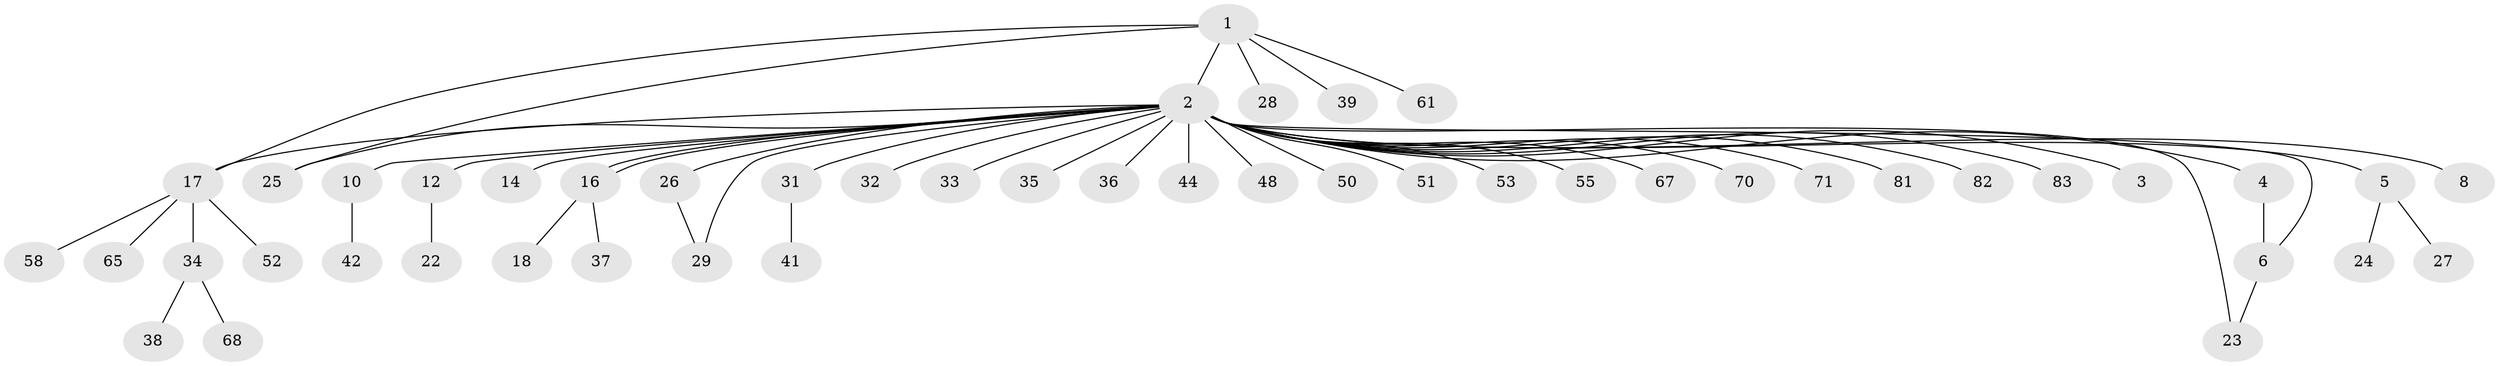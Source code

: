 // original degree distribution, {6: 0.03614457831325301, 21: 0.012048192771084338, 1: 0.6265060240963856, 3: 0.08433734939759036, 15: 0.012048192771084338, 7: 0.012048192771084338, 2: 0.1686746987951807, 5: 0.024096385542168676, 4: 0.024096385542168676}
// Generated by graph-tools (version 1.1) at 2025/18/03/04/25 18:18:21]
// undirected, 49 vertices, 54 edges
graph export_dot {
graph [start="1"]
  node [color=gray90,style=filled];
  1;
  2 [super="+13+9+15+7"];
  3;
  4 [super="+43"];
  5;
  6 [super="+20"];
  8;
  10 [super="+57"];
  12;
  14;
  16 [super="+19"];
  17;
  18;
  22;
  23 [super="+79+63"];
  24;
  25 [super="+45"];
  26;
  27;
  28;
  29;
  31;
  32;
  33 [super="+74+66+40"];
  34;
  35;
  36 [super="+47"];
  37;
  38;
  39;
  41;
  42;
  44 [super="+60+62"];
  48 [super="+49"];
  50;
  51 [super="+69"];
  52 [super="+78"];
  53;
  55 [super="+59"];
  58;
  61 [super="+80"];
  65;
  67;
  68;
  70;
  71;
  81;
  82;
  83;
  1 -- 2;
  1 -- 17;
  1 -- 28;
  1 -- 39;
  1 -- 61;
  1 -- 25;
  2 -- 3;
  2 -- 4;
  2 -- 5;
  2 -- 8;
  2 -- 10;
  2 -- 12;
  2 -- 16;
  2 -- 16;
  2 -- 17;
  2 -- 29;
  2 -- 31;
  2 -- 35;
  2 -- 44 [weight=2];
  2 -- 48;
  2 -- 50;
  2 -- 70;
  2 -- 36;
  2 -- 67;
  2 -- 6;
  2 -- 71;
  2 -- 14;
  2 -- 81;
  2 -- 82;
  2 -- 83;
  2 -- 23;
  2 -- 25;
  2 -- 26;
  2 -- 32;
  2 -- 33;
  2 -- 51;
  2 -- 53;
  2 -- 55;
  4 -- 6;
  5 -- 24;
  5 -- 27;
  6 -- 23;
  10 -- 42;
  12 -- 22;
  16 -- 18;
  16 -- 37;
  17 -- 34;
  17 -- 52;
  17 -- 58;
  17 -- 65;
  26 -- 29;
  31 -- 41;
  34 -- 38;
  34 -- 68;
}
